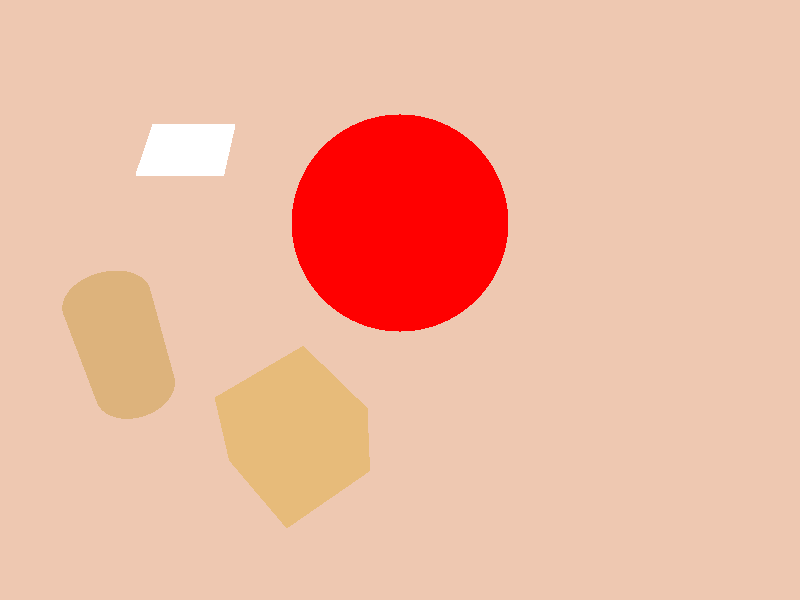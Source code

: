 // POV-Ray 2.0 sample scene file// Demo of extended light source by Steve Anger#include "colors.inc"#include "shapes.inc"#include "textures.inc"camera {   location <0, 45, -45>   direction <0, 0, 1.5>   look_at <0, 0, 0>}light_source {   <-10, 20, -10> color White   area_light <4, 0, 0>, <0, 0, 4>, 9, 9   adaptive 1   jitter   // Show what the light source looks like   looks_like {      box {         <-2, 0, -2>, <2, 0.1, 2>         pigment { White } finish { Luminous }      }   }}// Floorplane { y, 0   pigment { Tan }   finish {      crand 0.015      ambient 0.12      diffuse 0.8   }}// A few simple objects to cast some fuzzy shadowssphere {   <0, 7, 0>, 7   pigment { Red }   finish {      ambient 0.1      diffuse 0.7      phong 1      phong_size 80   }}box {   <-3, -3, -3>, <3, 3, 3>   pigment { Gold filter 0.92 }   finish {      ambient 0.1      diffuse 0.7      ior 1.3      phong 1      phong_size 50   }   rotate -40*y   translate <-6, 3, -14>}cylinder {   <0, -4, 0>, <0, 4, 0>, 2.5   translate <-17, 4, -8>// texture { Copper_Metal } - AAC reflection making this look wierd...   pigment { Copper }   finish {        ambient 0.1        diffuse 0.7        phong 1        phong_size 60    }}